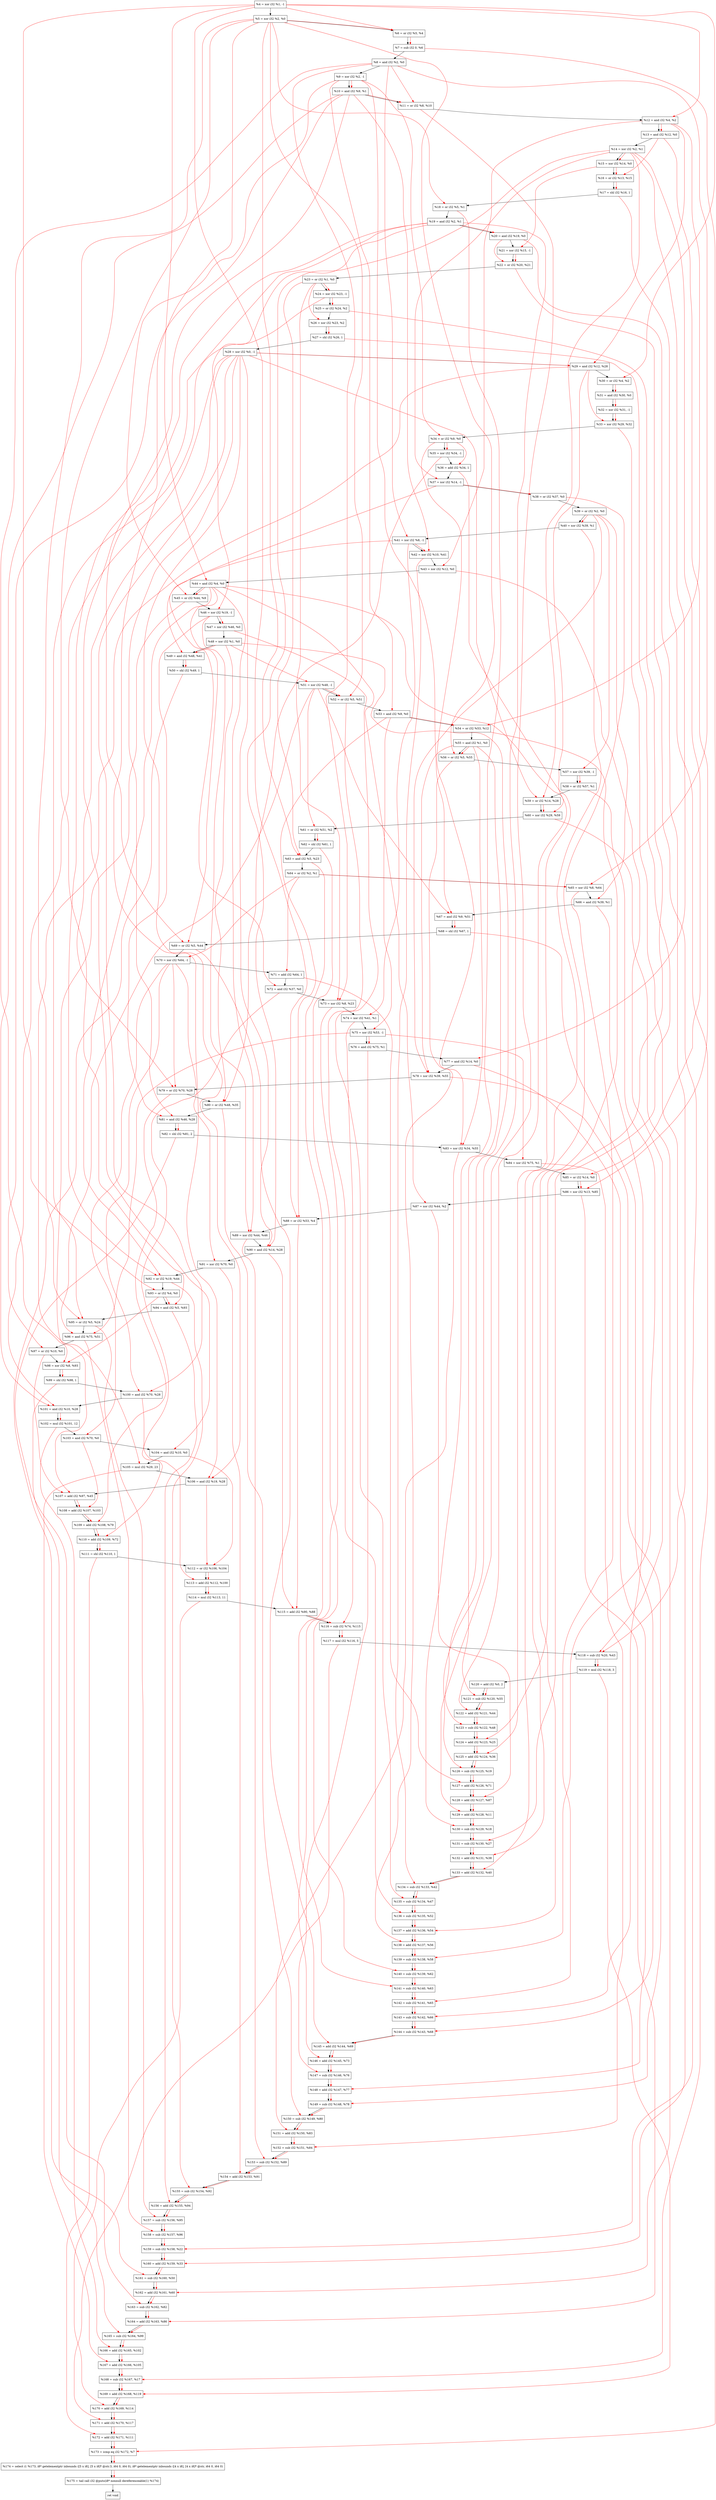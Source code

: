 digraph "DFG for'crackme' function" {
	Node0x2467820[shape=record, label="  %4 = xor i32 %1, -1"];
	Node0x24678e0[shape=record, label="  %5 = xor i32 %2, %0"];
	Node0x2467950[shape=record, label="  %6 = or i32 %5, %4"];
	Node0x24679c0[shape=record, label="  %7 = sub i32 0, %6"];
	Node0x2467a30[shape=record, label="  %8 = and i32 %2, %0"];
	Node0x2467aa0[shape=record, label="  %9 = xor i32 %2, -1"];
	Node0x2467b10[shape=record, label="  %10 = and i32 %9, %1"];
	Node0x2467b80[shape=record, label="  %11 = or i32 %8, %10"];
	Node0x2467bf0[shape=record, label="  %12 = and i32 %4, %2"];
	Node0x2467c60[shape=record, label="  %13 = and i32 %12, %0"];
	Node0x2467cd0[shape=record, label="  %14 = xor i32 %2, %1"];
	Node0x2467d40[shape=record, label="  %15 = xor i32 %14, %0"];
	Node0x2467db0[shape=record, label="  %16 = or i32 %13, %15"];
	Node0x2467e50[shape=record, label="  %17 = shl i32 %16, 1"];
	Node0x2467ec0[shape=record, label="  %18 = or i32 %5, %1"];
	Node0x2467f30[shape=record, label="  %19 = and i32 %2, %1"];
	Node0x2467fa0[shape=record, label="  %20 = and i32 %19, %0"];
	Node0x2468010[shape=record, label="  %21 = xor i32 %15, -1"];
	Node0x2468080[shape=record, label="  %22 = or i32 %20, %21"];
	Node0x24680f0[shape=record, label="  %23 = or i32 %1, %0"];
	Node0x2468160[shape=record, label="  %24 = xor i32 %23, -1"];
	Node0x24681d0[shape=record, label="  %25 = or i32 %24, %2"];
	Node0x2468240[shape=record, label="  %26 = xor i32 %23, %2"];
	Node0x24682b0[shape=record, label="  %27 = shl i32 %26, 1"];
	Node0x2468320[shape=record, label="  %28 = xor i32 %0, -1"];
	Node0x2468390[shape=record, label="  %29 = and i32 %12, %28"];
	Node0x2468400[shape=record, label="  %30 = or i32 %4, %2"];
	Node0x2468470[shape=record, label="  %31 = and i32 %30, %0"];
	Node0x24684e0[shape=record, label="  %32 = xor i32 %31, -1"];
	Node0x2468760[shape=record, label="  %33 = xor i32 %29, %32"];
	Node0x24687d0[shape=record, label="  %34 = or i32 %9, %0"];
	Node0x2468840[shape=record, label="  %35 = xor i32 %34, -1"];
	Node0x24688b0[shape=record, label="  %36 = add i32 %34, 1"];
	Node0x2468920[shape=record, label="  %37 = xor i32 %14, -1"];
	Node0x2468990[shape=record, label="  %38 = or i32 %37, %0"];
	Node0x2468a00[shape=record, label="  %39 = or i32 %2, %0"];
	Node0x2468a70[shape=record, label="  %40 = xor i32 %39, %1"];
	Node0x2468ae0[shape=record, label="  %41 = xor i32 %8, -1"];
	Node0x2468b50[shape=record, label="  %42 = xor i32 %10, %41"];
	Node0x2468bc0[shape=record, label="  %43 = xor i32 %12, %0"];
	Node0x2468c30[shape=record, label="  %44 = and i32 %4, %0"];
	Node0x2468ca0[shape=record, label="  %45 = or i32 %44, %9"];
	Node0x2468d10[shape=record, label="  %46 = xor i32 %19, -1"];
	Node0x2468d80[shape=record, label="  %47 = xor i32 %46, %0"];
	Node0x2468df0[shape=record, label="  %48 = xor i32 %1, %0"];
	Node0x2468e60[shape=record, label="  %49 = and i32 %48, %41"];
	Node0x2468ed0[shape=record, label="  %50 = shl i32 %49, 1"];
	Node0x2468f40[shape=record, label="  %51 = xor i32 %48, -1"];
	Node0x2468fb0[shape=record, label="  %52 = or i32 %5, %51"];
	Node0x2469020[shape=record, label="  %53 = and i32 %9, %0"];
	Node0x2469090[shape=record, label="  %54 = or i32 %53, %12"];
	Node0x2469100[shape=record, label="  %55 = and i32 %1, %0"];
	Node0x2469170[shape=record, label="  %56 = or i32 %5, %55"];
	Node0x24691e0[shape=record, label="  %57 = xor i32 %39, -1"];
	Node0x2469250[shape=record, label="  %58 = or i32 %57, %1"];
	Node0x24692c0[shape=record, label="  %59 = or i32 %14, %28"];
	Node0x2469330[shape=record, label="  %60 = xor i32 %29, %59"];
	Node0x24693a0[shape=record, label="  %61 = or i32 %51, %2"];
	Node0x2469410[shape=record, label="  %62 = shl i32 %61, 1"];
	Node0x2469480[shape=record, label="  %63 = and i32 %5, %23"];
	Node0x24694f0[shape=record, label="  %64 = or i32 %2, %1"];
	Node0x2469970[shape=record, label="  %65 = xor i32 %8, %64"];
	Node0x24699e0[shape=record, label="  %66 = and i32 %39, %1"];
	Node0x2469a50[shape=record, label="  %67 = and i32 %9, %51"];
	Node0x2469ac0[shape=record, label="  %68 = shl i32 %67, 1"];
	Node0x2469b30[shape=record, label="  %69 = or i32 %5, %44"];
	Node0x2469ba0[shape=record, label="  %70 = xor i32 %64, -1"];
	Node0x2469c10[shape=record, label="  %71 = add i32 %64, 1"];
	Node0x2469c80[shape=record, label="  %72 = and i32 %37, %0"];
	Node0x2469cf0[shape=record, label="  %73 = xor i32 %8, %23"];
	Node0x2469d60[shape=record, label="  %74 = xor i32 %41, %1"];
	Node0x2469dd0[shape=record, label="  %75 = xor i32 %53, -1"];
	Node0x2469e40[shape=record, label="  %76 = and i32 %75, %1"];
	Node0x2469eb0[shape=record, label="  %77 = and i32 %14, %0"];
	Node0x2469f20[shape=record, label="  %78 = xor i32 %39, %55"];
	Node0x2469f90[shape=record, label="  %79 = or i32 %70, %28"];
	Node0x246a000[shape=record, label="  %80 = or i32 %48, %35"];
	Node0x246a070[shape=record, label="  %81 = and i32 %46, %28"];
	Node0x246a110[shape=record, label="  %82 = shl i32 %81, 2"];
	Node0x246a180[shape=record, label="  %83 = xor i32 %34, %55"];
	Node0x246a1f0[shape=record, label="  %84 = xor i32 %75, %1"];
	Node0x246a260[shape=record, label="  %85 = or i32 %14, %0"];
	Node0x246a2d0[shape=record, label="  %86 = xor i32 %13, %85"];
	Node0x246a340[shape=record, label="  %87 = xor i32 %44, %2"];
	Node0x246a3b0[shape=record, label="  %88 = or i32 %53, %4"];
	Node0x246a420[shape=record, label="  %89 = xor i32 %44, %46"];
	Node0x246a490[shape=record, label="  %90 = and i32 %14, %28"];
	Node0x246a500[shape=record, label="  %91 = xor i32 %70, %0"];
	Node0x246a570[shape=record, label="  %92 = or i32 %19, %44"];
	Node0x246a5e0[shape=record, label="  %93 = or i32 %4, %0"];
	Node0x246a650[shape=record, label="  %94 = and i32 %5, %93"];
	Node0x246a6c0[shape=record, label="  %95 = or i32 %5, %24"];
	Node0x246a730[shape=record, label="  %96 = and i32 %75, %51"];
	Node0x246a7a0[shape=record, label="  %97 = or i32 %10, %0"];
	Node0x246a810[shape=record, label="  %98 = xor i32 %8, %93"];
	Node0x246a880[shape=record, label="  %99 = shl i32 %98, 1"];
	Node0x246a8f0[shape=record, label="  %100 = and i32 %70, %28"];
	Node0x246a960[shape=record, label="  %101 = and i32 %10, %28"];
	Node0x246aa00[shape=record, label="  %102 = mul i32 %101, 12"];
	Node0x246aa70[shape=record, label="  %103 = and i32 %70, %0"];
	Node0x246aae0[shape=record, label="  %104 = and i32 %10, %0"];
	Node0x246ab80[shape=record, label="  %105 = mul i32 %29, 23"];
	Node0x246abf0[shape=record, label="  %106 = and i32 %19, %28"];
	Node0x246ac60[shape=record, label="  %107 = add i32 %97, %45"];
	Node0x246acd0[shape=record, label="  %108 = add i32 %107, %103"];
	Node0x246ad40[shape=record, label="  %109 = add i32 %108, %79"];
	Node0x246adb0[shape=record, label="  %110 = add i32 %109, %72"];
	Node0x246ae20[shape=record, label="  %111 = shl i32 %110, 1"];
	Node0x246ae90[shape=record, label="  %112 = or i32 %106, %104"];
	Node0x246af00[shape=record, label="  %113 = add i32 %112, %100"];
	Node0x246afa0[shape=record, label="  %114 = mul i32 %113, 11"];
	Node0x246b010[shape=record, label="  %115 = add i32 %90, %88"];
	Node0x246b080[shape=record, label="  %116 = sub i32 %74, %115"];
	Node0x246b120[shape=record, label="  %117 = mul i32 %116, 5"];
	Node0x246b190[shape=record, label="  %118 = sub i32 %20, %43"];
	Node0x246b230[shape=record, label="  %119 = mul i32 %118, 3"];
	Node0x246b2a0[shape=record, label="  %120 = add i32 %0, 2"];
	Node0x246b310[shape=record, label="  %121 = sub i32 %120, %55"];
	Node0x246b380[shape=record, label="  %122 = add i32 %121, %44"];
	Node0x246b3f0[shape=record, label="  %123 = sub i32 %122, %48"];
	Node0x246b460[shape=record, label="  %124 = add i32 %123, %25"];
	Node0x246b4d0[shape=record, label="  %125 = add i32 %124, %36"];
	Node0x246b540[shape=record, label="  %126 = sub i32 %125, %19"];
	Node0x246b5b0[shape=record, label="  %127 = add i32 %126, %71"];
	Node0x246b620[shape=record, label="  %128 = add i32 %127, %87"];
	Node0x246bea0[shape=record, label="  %129 = add i32 %128, %11"];
	Node0x246bf10[shape=record, label="  %130 = sub i32 %129, %18"];
	Node0x246bf80[shape=record, label="  %131 = sub i32 %130, %27"];
	Node0x246bff0[shape=record, label="  %132 = add i32 %131, %38"];
	Node0x246c060[shape=record, label="  %133 = add i32 %132, %40"];
	Node0x246c0d0[shape=record, label="  %134 = sub i32 %133, %42"];
	Node0x246c140[shape=record, label="  %135 = sub i32 %134, %47"];
	Node0x246c1b0[shape=record, label="  %136 = sub i32 %135, %52"];
	Node0x246c220[shape=record, label="  %137 = add i32 %136, %54"];
	Node0x246c290[shape=record, label="  %138 = add i32 %137, %56"];
	Node0x246c300[shape=record, label="  %139 = sub i32 %138, %58"];
	Node0x246c370[shape=record, label="  %140 = sub i32 %139, %62"];
	Node0x246c3e0[shape=record, label="  %141 = sub i32 %140, %63"];
	Node0x246c450[shape=record, label="  %142 = sub i32 %141, %65"];
	Node0x246c4c0[shape=record, label="  %143 = sub i32 %142, %66"];
	Node0x246c530[shape=record, label="  %144 = sub i32 %143, %68"];
	Node0x246c5a0[shape=record, label="  %145 = add i32 %144, %69"];
	Node0x246c610[shape=record, label="  %146 = add i32 %145, %73"];
	Node0x246c680[shape=record, label="  %147 = sub i32 %146, %76"];
	Node0x246c6f0[shape=record, label="  %148 = add i32 %147, %77"];
	Node0x246c760[shape=record, label="  %149 = sub i32 %148, %78"];
	Node0x246c7d0[shape=record, label="  %150 = sub i32 %149, %80"];
	Node0x246c840[shape=record, label="  %151 = add i32 %150, %83"];
	Node0x246c8b0[shape=record, label="  %152 = sub i32 %151, %84"];
	Node0x246c920[shape=record, label="  %153 = sub i32 %152, %89"];
	Node0x246c990[shape=record, label="  %154 = add i32 %153, %91"];
	Node0x246ca00[shape=record, label="  %155 = sub i32 %154, %92"];
	Node0x246ca70[shape=record, label="  %156 = add i32 %155, %94"];
	Node0x246cae0[shape=record, label="  %157 = sub i32 %156, %95"];
	Node0x246cb50[shape=record, label="  %158 = sub i32 %157, %96"];
	Node0x246cbc0[shape=record, label="  %159 = sub i32 %158, %22"];
	Node0x246cc30[shape=record, label="  %160 = add i32 %159, %33"];
	Node0x246cca0[shape=record, label="  %161 = sub i32 %160, %50"];
	Node0x246cd10[shape=record, label="  %162 = add i32 %161, %60"];
	Node0x246cd80[shape=record, label="  %163 = sub i32 %162, %82"];
	Node0x246cdf0[shape=record, label="  %164 = add i32 %163, %86"];
	Node0x246ce60[shape=record, label="  %165 = sub i32 %164, %99"];
	Node0x246ced0[shape=record, label="  %166 = add i32 %165, %102"];
	Node0x246cf40[shape=record, label="  %167 = add i32 %166, %105"];
	Node0x246cfb0[shape=record, label="  %168 = sub i32 %167, %17"];
	Node0x246d020[shape=record, label="  %169 = add i32 %168, %119"];
	Node0x246d090[shape=record, label="  %170 = add i32 %169, %114"];
	Node0x246d100[shape=record, label="  %171 = add i32 %170, %117"];
	Node0x246d170[shape=record, label="  %172 = add i32 %171, %111"];
	Node0x246d1e0[shape=record, label="  %173 = icmp eq i32 %172, %7"];
	Node0x2407268[shape=record, label="  %174 = select i1 %173, i8* getelementptr inbounds ([5 x i8], [5 x i8]* @str.3, i64 0, i64 0), i8* getelementptr inbounds ([4 x i8], [4 x i8]* @str, i64 0, i64 0)"];
	Node0x246d470[shape=record, label="  %175 = tail call i32 @puts(i8* nonnull dereferenceable(1) %174)"];
	Node0x246d4c0[shape=record, label="  ret void"];
	Node0x2467820 -> Node0x24678e0;
	Node0x24678e0 -> Node0x2467950;
	Node0x2467950 -> Node0x24679c0;
	Node0x24679c0 -> Node0x2467a30;
	Node0x2467a30 -> Node0x2467aa0;
	Node0x2467aa0 -> Node0x2467b10;
	Node0x2467b10 -> Node0x2467b80;
	Node0x2467b80 -> Node0x2467bf0;
	Node0x2467bf0 -> Node0x2467c60;
	Node0x2467c60 -> Node0x2467cd0;
	Node0x2467cd0 -> Node0x2467d40;
	Node0x2467d40 -> Node0x2467db0;
	Node0x2467db0 -> Node0x2467e50;
	Node0x2467e50 -> Node0x2467ec0;
	Node0x2467ec0 -> Node0x2467f30;
	Node0x2467f30 -> Node0x2467fa0;
	Node0x2467fa0 -> Node0x2468010;
	Node0x2468010 -> Node0x2468080;
	Node0x2468080 -> Node0x24680f0;
	Node0x24680f0 -> Node0x2468160;
	Node0x2468160 -> Node0x24681d0;
	Node0x24681d0 -> Node0x2468240;
	Node0x2468240 -> Node0x24682b0;
	Node0x24682b0 -> Node0x2468320;
	Node0x2468320 -> Node0x2468390;
	Node0x2468390 -> Node0x2468400;
	Node0x2468400 -> Node0x2468470;
	Node0x2468470 -> Node0x24684e0;
	Node0x24684e0 -> Node0x2468760;
	Node0x2468760 -> Node0x24687d0;
	Node0x24687d0 -> Node0x2468840;
	Node0x2468840 -> Node0x24688b0;
	Node0x24688b0 -> Node0x2468920;
	Node0x2468920 -> Node0x2468990;
	Node0x2468990 -> Node0x2468a00;
	Node0x2468a00 -> Node0x2468a70;
	Node0x2468a70 -> Node0x2468ae0;
	Node0x2468ae0 -> Node0x2468b50;
	Node0x2468b50 -> Node0x2468bc0;
	Node0x2468bc0 -> Node0x2468c30;
	Node0x2468c30 -> Node0x2468ca0;
	Node0x2468ca0 -> Node0x2468d10;
	Node0x2468d10 -> Node0x2468d80;
	Node0x2468d80 -> Node0x2468df0;
	Node0x2468df0 -> Node0x2468e60;
	Node0x2468e60 -> Node0x2468ed0;
	Node0x2468ed0 -> Node0x2468f40;
	Node0x2468f40 -> Node0x2468fb0;
	Node0x2468fb0 -> Node0x2469020;
	Node0x2469020 -> Node0x2469090;
	Node0x2469090 -> Node0x2469100;
	Node0x2469100 -> Node0x2469170;
	Node0x2469170 -> Node0x24691e0;
	Node0x24691e0 -> Node0x2469250;
	Node0x2469250 -> Node0x24692c0;
	Node0x24692c0 -> Node0x2469330;
	Node0x2469330 -> Node0x24693a0;
	Node0x24693a0 -> Node0x2469410;
	Node0x2469410 -> Node0x2469480;
	Node0x2469480 -> Node0x24694f0;
	Node0x24694f0 -> Node0x2469970;
	Node0x2469970 -> Node0x24699e0;
	Node0x24699e0 -> Node0x2469a50;
	Node0x2469a50 -> Node0x2469ac0;
	Node0x2469ac0 -> Node0x2469b30;
	Node0x2469b30 -> Node0x2469ba0;
	Node0x2469ba0 -> Node0x2469c10;
	Node0x2469c10 -> Node0x2469c80;
	Node0x2469c80 -> Node0x2469cf0;
	Node0x2469cf0 -> Node0x2469d60;
	Node0x2469d60 -> Node0x2469dd0;
	Node0x2469dd0 -> Node0x2469e40;
	Node0x2469e40 -> Node0x2469eb0;
	Node0x2469eb0 -> Node0x2469f20;
	Node0x2469f20 -> Node0x2469f90;
	Node0x2469f90 -> Node0x246a000;
	Node0x246a000 -> Node0x246a070;
	Node0x246a070 -> Node0x246a110;
	Node0x246a110 -> Node0x246a180;
	Node0x246a180 -> Node0x246a1f0;
	Node0x246a1f0 -> Node0x246a260;
	Node0x246a260 -> Node0x246a2d0;
	Node0x246a2d0 -> Node0x246a340;
	Node0x246a340 -> Node0x246a3b0;
	Node0x246a3b0 -> Node0x246a420;
	Node0x246a420 -> Node0x246a490;
	Node0x246a490 -> Node0x246a500;
	Node0x246a500 -> Node0x246a570;
	Node0x246a570 -> Node0x246a5e0;
	Node0x246a5e0 -> Node0x246a650;
	Node0x246a650 -> Node0x246a6c0;
	Node0x246a6c0 -> Node0x246a730;
	Node0x246a730 -> Node0x246a7a0;
	Node0x246a7a0 -> Node0x246a810;
	Node0x246a810 -> Node0x246a880;
	Node0x246a880 -> Node0x246a8f0;
	Node0x246a8f0 -> Node0x246a960;
	Node0x246a960 -> Node0x246aa00;
	Node0x246aa00 -> Node0x246aa70;
	Node0x246aa70 -> Node0x246aae0;
	Node0x246aae0 -> Node0x246ab80;
	Node0x246ab80 -> Node0x246abf0;
	Node0x246abf0 -> Node0x246ac60;
	Node0x246ac60 -> Node0x246acd0;
	Node0x246acd0 -> Node0x246ad40;
	Node0x246ad40 -> Node0x246adb0;
	Node0x246adb0 -> Node0x246ae20;
	Node0x246ae20 -> Node0x246ae90;
	Node0x246ae90 -> Node0x246af00;
	Node0x246af00 -> Node0x246afa0;
	Node0x246afa0 -> Node0x246b010;
	Node0x246b010 -> Node0x246b080;
	Node0x246b080 -> Node0x246b120;
	Node0x246b120 -> Node0x246b190;
	Node0x246b190 -> Node0x246b230;
	Node0x246b230 -> Node0x246b2a0;
	Node0x246b2a0 -> Node0x246b310;
	Node0x246b310 -> Node0x246b380;
	Node0x246b380 -> Node0x246b3f0;
	Node0x246b3f0 -> Node0x246b460;
	Node0x246b460 -> Node0x246b4d0;
	Node0x246b4d0 -> Node0x246b540;
	Node0x246b540 -> Node0x246b5b0;
	Node0x246b5b0 -> Node0x246b620;
	Node0x246b620 -> Node0x246bea0;
	Node0x246bea0 -> Node0x246bf10;
	Node0x246bf10 -> Node0x246bf80;
	Node0x246bf80 -> Node0x246bff0;
	Node0x246bff0 -> Node0x246c060;
	Node0x246c060 -> Node0x246c0d0;
	Node0x246c0d0 -> Node0x246c140;
	Node0x246c140 -> Node0x246c1b0;
	Node0x246c1b0 -> Node0x246c220;
	Node0x246c220 -> Node0x246c290;
	Node0x246c290 -> Node0x246c300;
	Node0x246c300 -> Node0x246c370;
	Node0x246c370 -> Node0x246c3e0;
	Node0x246c3e0 -> Node0x246c450;
	Node0x246c450 -> Node0x246c4c0;
	Node0x246c4c0 -> Node0x246c530;
	Node0x246c530 -> Node0x246c5a0;
	Node0x246c5a0 -> Node0x246c610;
	Node0x246c610 -> Node0x246c680;
	Node0x246c680 -> Node0x246c6f0;
	Node0x246c6f0 -> Node0x246c760;
	Node0x246c760 -> Node0x246c7d0;
	Node0x246c7d0 -> Node0x246c840;
	Node0x246c840 -> Node0x246c8b0;
	Node0x246c8b0 -> Node0x246c920;
	Node0x246c920 -> Node0x246c990;
	Node0x246c990 -> Node0x246ca00;
	Node0x246ca00 -> Node0x246ca70;
	Node0x246ca70 -> Node0x246cae0;
	Node0x246cae0 -> Node0x246cb50;
	Node0x246cb50 -> Node0x246cbc0;
	Node0x246cbc0 -> Node0x246cc30;
	Node0x246cc30 -> Node0x246cca0;
	Node0x246cca0 -> Node0x246cd10;
	Node0x246cd10 -> Node0x246cd80;
	Node0x246cd80 -> Node0x246cdf0;
	Node0x246cdf0 -> Node0x246ce60;
	Node0x246ce60 -> Node0x246ced0;
	Node0x246ced0 -> Node0x246cf40;
	Node0x246cf40 -> Node0x246cfb0;
	Node0x246cfb0 -> Node0x246d020;
	Node0x246d020 -> Node0x246d090;
	Node0x246d090 -> Node0x246d100;
	Node0x246d100 -> Node0x246d170;
	Node0x246d170 -> Node0x246d1e0;
	Node0x246d1e0 -> Node0x2407268;
	Node0x2407268 -> Node0x246d470;
	Node0x246d470 -> Node0x246d4c0;
edge [color=red]
	Node0x24678e0 -> Node0x2467950;
	Node0x2467820 -> Node0x2467950;
	Node0x2467950 -> Node0x24679c0;
	Node0x2467aa0 -> Node0x2467b10;
	Node0x2467a30 -> Node0x2467b80;
	Node0x2467b10 -> Node0x2467b80;
	Node0x2467820 -> Node0x2467bf0;
	Node0x2467bf0 -> Node0x2467c60;
	Node0x2467cd0 -> Node0x2467d40;
	Node0x2467c60 -> Node0x2467db0;
	Node0x2467d40 -> Node0x2467db0;
	Node0x2467db0 -> Node0x2467e50;
	Node0x24678e0 -> Node0x2467ec0;
	Node0x2467f30 -> Node0x2467fa0;
	Node0x2467d40 -> Node0x2468010;
	Node0x2467fa0 -> Node0x2468080;
	Node0x2468010 -> Node0x2468080;
	Node0x24680f0 -> Node0x2468160;
	Node0x2468160 -> Node0x24681d0;
	Node0x24680f0 -> Node0x2468240;
	Node0x2468240 -> Node0x24682b0;
	Node0x2467bf0 -> Node0x2468390;
	Node0x2468320 -> Node0x2468390;
	Node0x2467820 -> Node0x2468400;
	Node0x2468400 -> Node0x2468470;
	Node0x2468470 -> Node0x24684e0;
	Node0x2468390 -> Node0x2468760;
	Node0x24684e0 -> Node0x2468760;
	Node0x2467aa0 -> Node0x24687d0;
	Node0x24687d0 -> Node0x2468840;
	Node0x24687d0 -> Node0x24688b0;
	Node0x2467cd0 -> Node0x2468920;
	Node0x2468920 -> Node0x2468990;
	Node0x2468a00 -> Node0x2468a70;
	Node0x2467a30 -> Node0x2468ae0;
	Node0x2467b10 -> Node0x2468b50;
	Node0x2468ae0 -> Node0x2468b50;
	Node0x2467bf0 -> Node0x2468bc0;
	Node0x2467820 -> Node0x2468c30;
	Node0x2468c30 -> Node0x2468ca0;
	Node0x2467aa0 -> Node0x2468ca0;
	Node0x2467f30 -> Node0x2468d10;
	Node0x2468d10 -> Node0x2468d80;
	Node0x2468df0 -> Node0x2468e60;
	Node0x2468ae0 -> Node0x2468e60;
	Node0x2468e60 -> Node0x2468ed0;
	Node0x2468df0 -> Node0x2468f40;
	Node0x24678e0 -> Node0x2468fb0;
	Node0x2468f40 -> Node0x2468fb0;
	Node0x2467aa0 -> Node0x2469020;
	Node0x2469020 -> Node0x2469090;
	Node0x2467bf0 -> Node0x2469090;
	Node0x24678e0 -> Node0x2469170;
	Node0x2469100 -> Node0x2469170;
	Node0x2468a00 -> Node0x24691e0;
	Node0x24691e0 -> Node0x2469250;
	Node0x2467cd0 -> Node0x24692c0;
	Node0x2468320 -> Node0x24692c0;
	Node0x2468390 -> Node0x2469330;
	Node0x24692c0 -> Node0x2469330;
	Node0x2468f40 -> Node0x24693a0;
	Node0x24693a0 -> Node0x2469410;
	Node0x24678e0 -> Node0x2469480;
	Node0x24680f0 -> Node0x2469480;
	Node0x2467a30 -> Node0x2469970;
	Node0x24694f0 -> Node0x2469970;
	Node0x2468a00 -> Node0x24699e0;
	Node0x2467aa0 -> Node0x2469a50;
	Node0x2468f40 -> Node0x2469a50;
	Node0x2469a50 -> Node0x2469ac0;
	Node0x24678e0 -> Node0x2469b30;
	Node0x2468c30 -> Node0x2469b30;
	Node0x24694f0 -> Node0x2469ba0;
	Node0x24694f0 -> Node0x2469c10;
	Node0x2468920 -> Node0x2469c80;
	Node0x2467a30 -> Node0x2469cf0;
	Node0x24680f0 -> Node0x2469cf0;
	Node0x2468ae0 -> Node0x2469d60;
	Node0x2469020 -> Node0x2469dd0;
	Node0x2469dd0 -> Node0x2469e40;
	Node0x2467cd0 -> Node0x2469eb0;
	Node0x2468a00 -> Node0x2469f20;
	Node0x2469100 -> Node0x2469f20;
	Node0x2469ba0 -> Node0x2469f90;
	Node0x2468320 -> Node0x2469f90;
	Node0x2468df0 -> Node0x246a000;
	Node0x2468840 -> Node0x246a000;
	Node0x2468d10 -> Node0x246a070;
	Node0x2468320 -> Node0x246a070;
	Node0x246a070 -> Node0x246a110;
	Node0x24687d0 -> Node0x246a180;
	Node0x2469100 -> Node0x246a180;
	Node0x2469dd0 -> Node0x246a1f0;
	Node0x2467cd0 -> Node0x246a260;
	Node0x2467c60 -> Node0x246a2d0;
	Node0x246a260 -> Node0x246a2d0;
	Node0x2468c30 -> Node0x246a340;
	Node0x2469020 -> Node0x246a3b0;
	Node0x2467820 -> Node0x246a3b0;
	Node0x2468c30 -> Node0x246a420;
	Node0x2468d10 -> Node0x246a420;
	Node0x2467cd0 -> Node0x246a490;
	Node0x2468320 -> Node0x246a490;
	Node0x2469ba0 -> Node0x246a500;
	Node0x2467f30 -> Node0x246a570;
	Node0x2468c30 -> Node0x246a570;
	Node0x2467820 -> Node0x246a5e0;
	Node0x24678e0 -> Node0x246a650;
	Node0x246a5e0 -> Node0x246a650;
	Node0x24678e0 -> Node0x246a6c0;
	Node0x2468160 -> Node0x246a6c0;
	Node0x2469dd0 -> Node0x246a730;
	Node0x2468f40 -> Node0x246a730;
	Node0x2467b10 -> Node0x246a7a0;
	Node0x2467a30 -> Node0x246a810;
	Node0x246a5e0 -> Node0x246a810;
	Node0x246a810 -> Node0x246a880;
	Node0x2469ba0 -> Node0x246a8f0;
	Node0x2468320 -> Node0x246a8f0;
	Node0x2467b10 -> Node0x246a960;
	Node0x2468320 -> Node0x246a960;
	Node0x246a960 -> Node0x246aa00;
	Node0x2469ba0 -> Node0x246aa70;
	Node0x2467b10 -> Node0x246aae0;
	Node0x2468390 -> Node0x246ab80;
	Node0x2467f30 -> Node0x246abf0;
	Node0x2468320 -> Node0x246abf0;
	Node0x246a7a0 -> Node0x246ac60;
	Node0x2468ca0 -> Node0x246ac60;
	Node0x246ac60 -> Node0x246acd0;
	Node0x246aa70 -> Node0x246acd0;
	Node0x246acd0 -> Node0x246ad40;
	Node0x2469f90 -> Node0x246ad40;
	Node0x246ad40 -> Node0x246adb0;
	Node0x2469c80 -> Node0x246adb0;
	Node0x246adb0 -> Node0x246ae20;
	Node0x246abf0 -> Node0x246ae90;
	Node0x246aae0 -> Node0x246ae90;
	Node0x246ae90 -> Node0x246af00;
	Node0x246a8f0 -> Node0x246af00;
	Node0x246af00 -> Node0x246afa0;
	Node0x246a490 -> Node0x246b010;
	Node0x246a3b0 -> Node0x246b010;
	Node0x2469d60 -> Node0x246b080;
	Node0x246b010 -> Node0x246b080;
	Node0x246b080 -> Node0x246b120;
	Node0x2467fa0 -> Node0x246b190;
	Node0x2468bc0 -> Node0x246b190;
	Node0x246b190 -> Node0x246b230;
	Node0x246b2a0 -> Node0x246b310;
	Node0x2469100 -> Node0x246b310;
	Node0x246b310 -> Node0x246b380;
	Node0x2468c30 -> Node0x246b380;
	Node0x246b380 -> Node0x246b3f0;
	Node0x2468df0 -> Node0x246b3f0;
	Node0x246b3f0 -> Node0x246b460;
	Node0x24681d0 -> Node0x246b460;
	Node0x246b460 -> Node0x246b4d0;
	Node0x24688b0 -> Node0x246b4d0;
	Node0x246b4d0 -> Node0x246b540;
	Node0x2467f30 -> Node0x246b540;
	Node0x246b540 -> Node0x246b5b0;
	Node0x2469c10 -> Node0x246b5b0;
	Node0x246b5b0 -> Node0x246b620;
	Node0x246a340 -> Node0x246b620;
	Node0x246b620 -> Node0x246bea0;
	Node0x2467b80 -> Node0x246bea0;
	Node0x246bea0 -> Node0x246bf10;
	Node0x2467ec0 -> Node0x246bf10;
	Node0x246bf10 -> Node0x246bf80;
	Node0x24682b0 -> Node0x246bf80;
	Node0x246bf80 -> Node0x246bff0;
	Node0x2468990 -> Node0x246bff0;
	Node0x246bff0 -> Node0x246c060;
	Node0x2468a70 -> Node0x246c060;
	Node0x246c060 -> Node0x246c0d0;
	Node0x2468b50 -> Node0x246c0d0;
	Node0x246c0d0 -> Node0x246c140;
	Node0x2468d80 -> Node0x246c140;
	Node0x246c140 -> Node0x246c1b0;
	Node0x2468fb0 -> Node0x246c1b0;
	Node0x246c1b0 -> Node0x246c220;
	Node0x2469090 -> Node0x246c220;
	Node0x246c220 -> Node0x246c290;
	Node0x2469170 -> Node0x246c290;
	Node0x246c290 -> Node0x246c300;
	Node0x2469250 -> Node0x246c300;
	Node0x246c300 -> Node0x246c370;
	Node0x2469410 -> Node0x246c370;
	Node0x246c370 -> Node0x246c3e0;
	Node0x2469480 -> Node0x246c3e0;
	Node0x246c3e0 -> Node0x246c450;
	Node0x2469970 -> Node0x246c450;
	Node0x246c450 -> Node0x246c4c0;
	Node0x24699e0 -> Node0x246c4c0;
	Node0x246c4c0 -> Node0x246c530;
	Node0x2469ac0 -> Node0x246c530;
	Node0x246c530 -> Node0x246c5a0;
	Node0x2469b30 -> Node0x246c5a0;
	Node0x246c5a0 -> Node0x246c610;
	Node0x2469cf0 -> Node0x246c610;
	Node0x246c610 -> Node0x246c680;
	Node0x2469e40 -> Node0x246c680;
	Node0x246c680 -> Node0x246c6f0;
	Node0x2469eb0 -> Node0x246c6f0;
	Node0x246c6f0 -> Node0x246c760;
	Node0x2469f20 -> Node0x246c760;
	Node0x246c760 -> Node0x246c7d0;
	Node0x246a000 -> Node0x246c7d0;
	Node0x246c7d0 -> Node0x246c840;
	Node0x246a180 -> Node0x246c840;
	Node0x246c840 -> Node0x246c8b0;
	Node0x246a1f0 -> Node0x246c8b0;
	Node0x246c8b0 -> Node0x246c920;
	Node0x246a420 -> Node0x246c920;
	Node0x246c920 -> Node0x246c990;
	Node0x246a500 -> Node0x246c990;
	Node0x246c990 -> Node0x246ca00;
	Node0x246a570 -> Node0x246ca00;
	Node0x246ca00 -> Node0x246ca70;
	Node0x246a650 -> Node0x246ca70;
	Node0x246ca70 -> Node0x246cae0;
	Node0x246a6c0 -> Node0x246cae0;
	Node0x246cae0 -> Node0x246cb50;
	Node0x246a730 -> Node0x246cb50;
	Node0x246cb50 -> Node0x246cbc0;
	Node0x2468080 -> Node0x246cbc0;
	Node0x246cbc0 -> Node0x246cc30;
	Node0x2468760 -> Node0x246cc30;
	Node0x246cc30 -> Node0x246cca0;
	Node0x2468ed0 -> Node0x246cca0;
	Node0x246cca0 -> Node0x246cd10;
	Node0x2469330 -> Node0x246cd10;
	Node0x246cd10 -> Node0x246cd80;
	Node0x246a110 -> Node0x246cd80;
	Node0x246cd80 -> Node0x246cdf0;
	Node0x246a2d0 -> Node0x246cdf0;
	Node0x246cdf0 -> Node0x246ce60;
	Node0x246a880 -> Node0x246ce60;
	Node0x246ce60 -> Node0x246ced0;
	Node0x246aa00 -> Node0x246ced0;
	Node0x246ced0 -> Node0x246cf40;
	Node0x246ab80 -> Node0x246cf40;
	Node0x246cf40 -> Node0x246cfb0;
	Node0x2467e50 -> Node0x246cfb0;
	Node0x246cfb0 -> Node0x246d020;
	Node0x246b230 -> Node0x246d020;
	Node0x246d020 -> Node0x246d090;
	Node0x246afa0 -> Node0x246d090;
	Node0x246d090 -> Node0x246d100;
	Node0x246b120 -> Node0x246d100;
	Node0x246d100 -> Node0x246d170;
	Node0x246ae20 -> Node0x246d170;
	Node0x246d170 -> Node0x246d1e0;
	Node0x24679c0 -> Node0x246d1e0;
	Node0x246d1e0 -> Node0x2407268;
	Node0x2407268 -> Node0x246d470;
}
